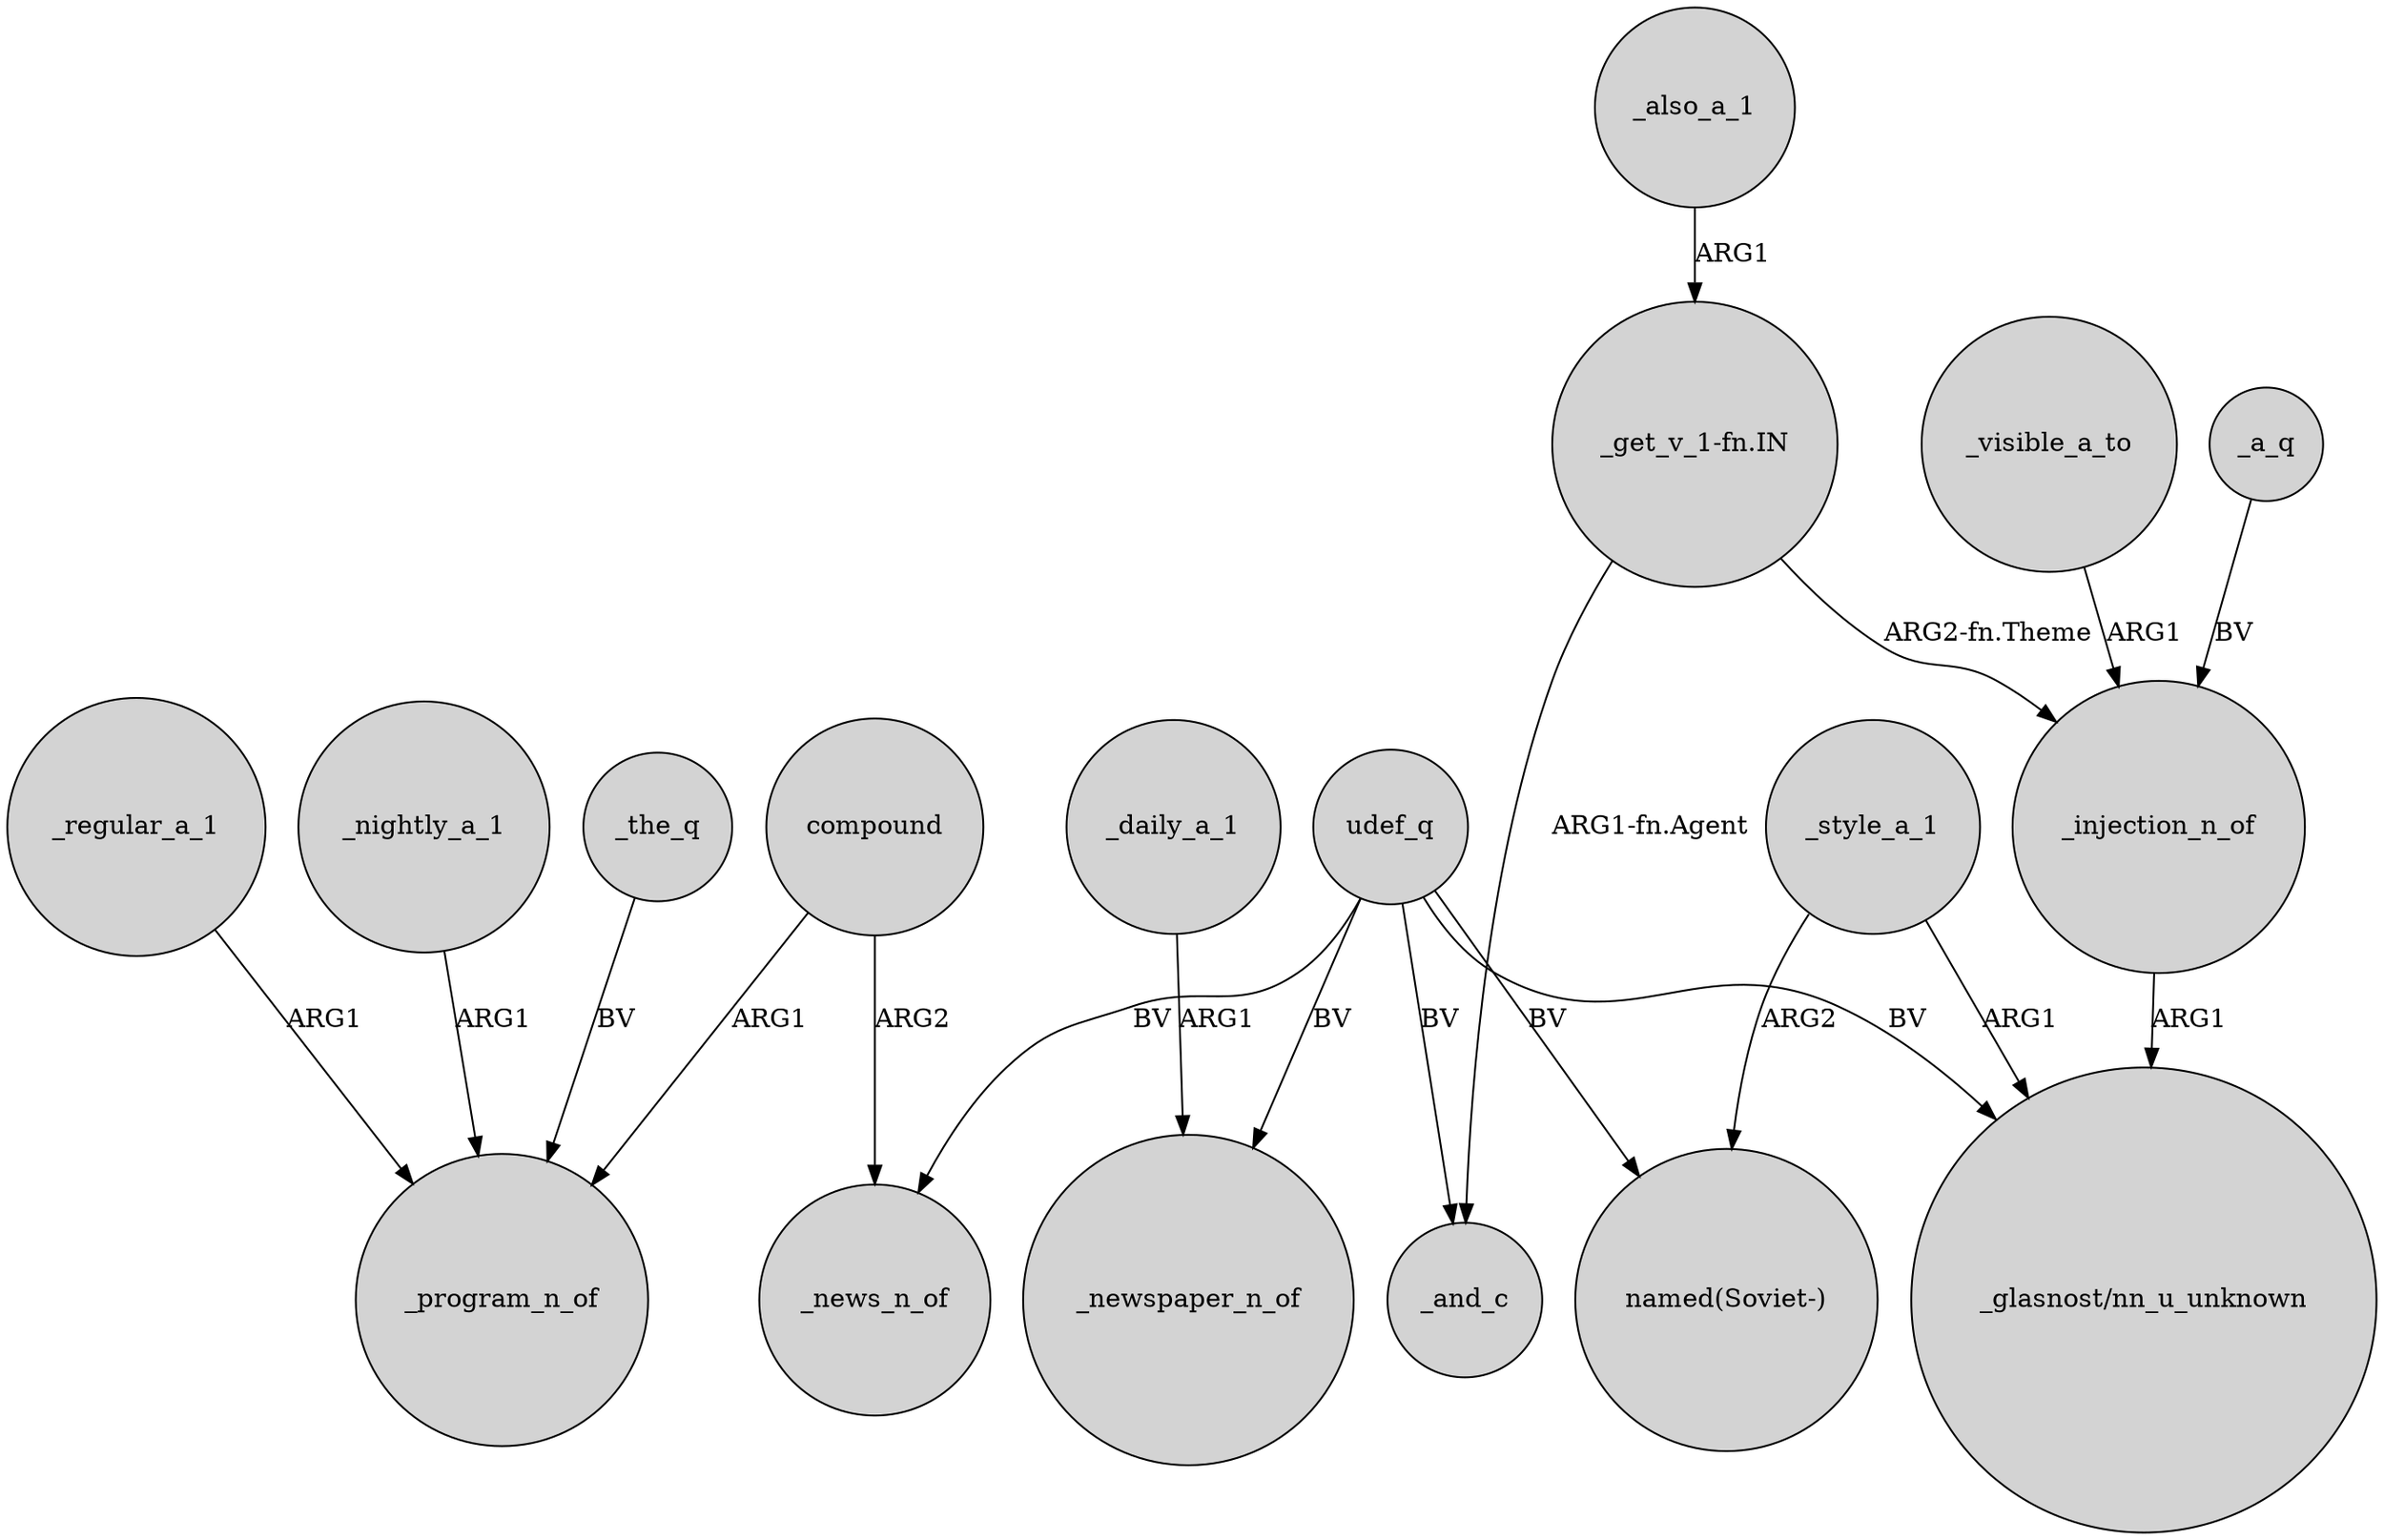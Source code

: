 digraph {
	node [shape=circle style=filled]
	_regular_a_1 -> _program_n_of [label=ARG1]
	udef_q -> _newspaper_n_of [label=BV]
	_a_q -> _injection_n_of [label=BV]
	_daily_a_1 -> _newspaper_n_of [label=ARG1]
	"_get_v_1-fn.IN" -> _injection_n_of [label="ARG2-fn.Theme"]
	"_get_v_1-fn.IN" -> _and_c [label="ARG1-fn.Agent"]
	_also_a_1 -> "_get_v_1-fn.IN" [label=ARG1]
	_injection_n_of -> "_glasnost/nn_u_unknown" [label=ARG1]
	_nightly_a_1 -> _program_n_of [label=ARG1]
	_style_a_1 -> "named(Soviet-)" [label=ARG2]
	udef_q -> "_glasnost/nn_u_unknown" [label=BV]
	compound -> _news_n_of [label=ARG2]
	_the_q -> _program_n_of [label=BV]
	_style_a_1 -> "_glasnost/nn_u_unknown" [label=ARG1]
	compound -> _program_n_of [label=ARG1]
	udef_q -> _news_n_of [label=BV]
	udef_q -> "named(Soviet-)" [label=BV]
	_visible_a_to -> _injection_n_of [label=ARG1]
	udef_q -> _and_c [label=BV]
}
